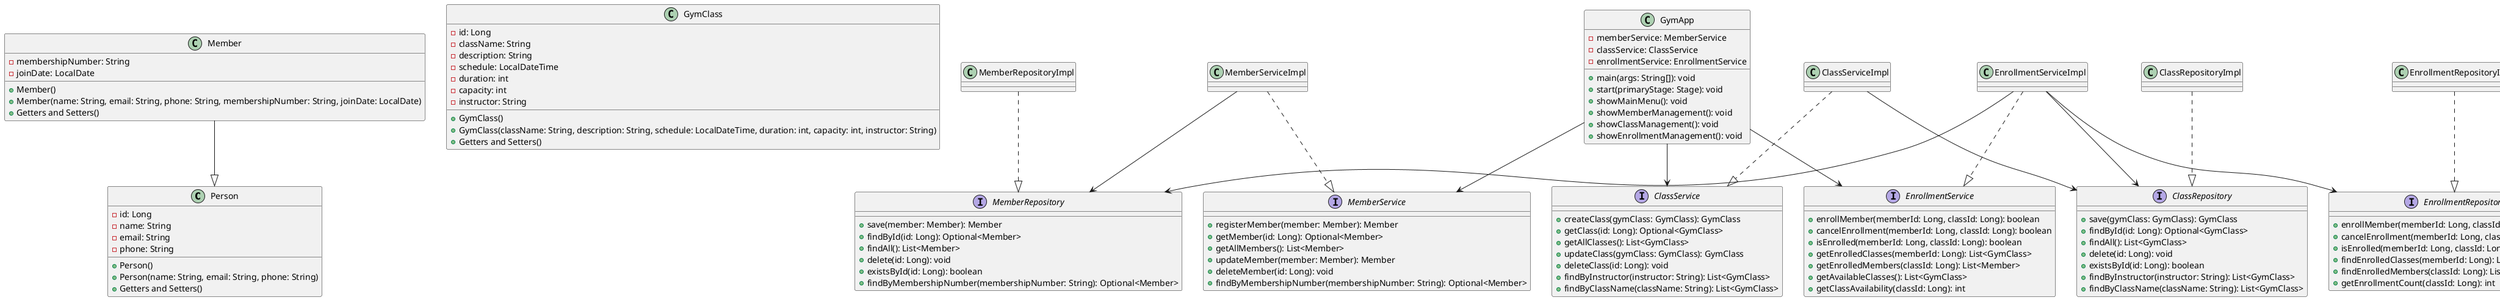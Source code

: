 @startuml GymManager Class Diagram

' Entities
class Person {
  -id: Long
  -name: String
  -email: String
  -phone: String
  +Person()
  +Person(name: String, email: String, phone: String)
  +Getters and Setters()
}

class Member {
  -membershipNumber: String
  -joinDate: LocalDate
  +Member()
  +Member(name: String, email: String, phone: String, membershipNumber: String, joinDate: LocalDate)
  +Getters and Setters()
}

class GymClass {
  -id: Long
  -className: String
  -description: String
  -schedule: LocalDateTime
  -duration: int
  -capacity: int
  -instructor: String
  +GymClass()
  +GymClass(className: String, description: String, schedule: LocalDateTime, duration: int, capacity: int, instructor: String)
  +Getters and Setters()
}

' Repository Interfaces
interface MemberRepository {
  +save(member: Member): Member
  +findById(id: Long): Optional<Member>
  +findAll(): List<Member>
  +delete(id: Long): void
  +existsById(id: Long): boolean
  +findByMembershipNumber(membershipNumber: String): Optional<Member>
}

interface ClassRepository {
  +save(gymClass: GymClass): GymClass
  +findById(id: Long): Optional<GymClass>
  +findAll(): List<GymClass>
  +delete(id: Long): void
  +existsById(id: Long): boolean
  +findByInstructor(instructor: String): List<GymClass>
  +findByClassName(className: String): List<GymClass>
}

interface EnrollmentRepository {
  +enrollMember(memberId: Long, classId: Long): boolean
  +cancelEnrollment(memberId: Long, classId: Long): boolean
  +isEnrolled(memberId: Long, classId: Long): boolean
  +findEnrolledClasses(memberId: Long): List<GymClass>
  +findEnrolledMembers(classId: Long): List<Member>
  +getEnrollmentCount(classId: Long): int
}

' Service Interfaces
interface MemberService {
  +registerMember(member: Member): Member
  +getMember(id: Long): Optional<Member>
  +getAllMembers(): List<Member>
  +updateMember(member: Member): Member
  +deleteMember(id: Long): void
  +findByMembershipNumber(membershipNumber: String): Optional<Member>
}

interface ClassService {
  +createClass(gymClass: GymClass): GymClass
  +getClass(id: Long): Optional<GymClass>
  +getAllClasses(): List<GymClass>
  +updateClass(gymClass: GymClass): GymClass
  +deleteClass(id: Long): void
  +findByInstructor(instructor: String): List<GymClass>
  +findByClassName(className: String): List<GymClass>
}

interface EnrollmentService {
  +enrollMember(memberId: Long, classId: Long): boolean
  +cancelEnrollment(memberId: Long, classId: Long): boolean
  +isEnrolled(memberId: Long, classId: Long): boolean
  +getEnrolledClasses(memberId: Long): List<GymClass>
  +getEnrolledMembers(classId: Long): List<Member>
  +getAvailableClasses(): List<GymClass>
  +getClassAvailability(classId: Long): int
}

' Implementation Relationships
MemberRepositoryImpl ..|> MemberRepository
ClassRepositoryImpl ..|> ClassRepository
EnrollmentRepositoryImpl ..|> EnrollmentRepository

MemberServiceImpl ..|> MemberService
ClassServiceImpl ..|> ClassService
EnrollmentServiceImpl ..|> EnrollmentService

' Dependencies
MemberServiceImpl --> MemberRepository
ClassServiceImpl --> ClassRepository
EnrollmentServiceImpl --> EnrollmentRepository
EnrollmentServiceImpl --> MemberRepository
EnrollmentServiceImpl --> ClassRepository

' Inheritance
Member --|> Person

' UI Layer
class GymApp {
  -memberService: MemberService
  -classService: ClassService
  -enrollmentService: EnrollmentService
  +main(args: String[]): void
  +start(primaryStage: Stage): void
  +showMainMenu(): void
  +showMemberManagement(): void
  +showClassManagement(): void
  +showEnrollmentManagement(): void
}

' UI Dependencies
GymApp --> MemberService
GymApp --> ClassService
GymApp --> EnrollmentService

@enduml